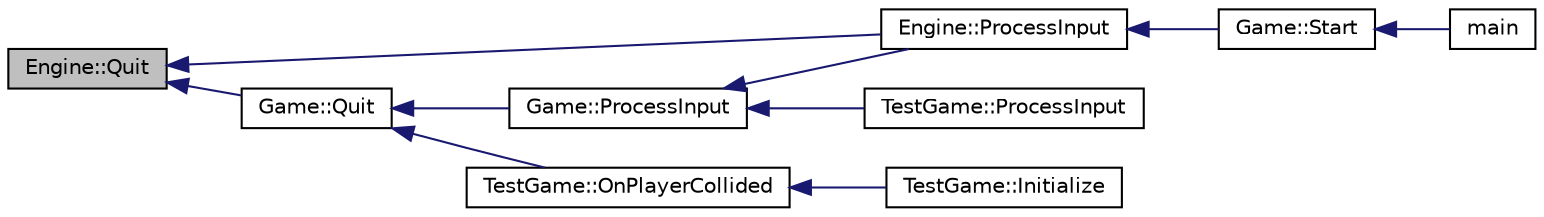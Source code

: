 digraph "Engine::Quit"
{
  edge [fontname="Helvetica",fontsize="10",labelfontname="Helvetica",labelfontsize="10"];
  node [fontname="Helvetica",fontsize="10",shape=record];
  rankdir="LR";
  Node1 [label="Engine::Quit",height=0.2,width=0.4,color="black", fillcolor="grey75", style="filled", fontcolor="black"];
  Node1 -> Node2 [dir="back",color="midnightblue",fontsize="10",style="solid",fontname="Helvetica"];
  Node2 [label="Engine::ProcessInput",height=0.2,width=0.4,color="black", fillcolor="white", style="filled",URL="$class_engine.html#ab68d0f3a90f84bec81d2de30cef77d58"];
  Node2 -> Node3 [dir="back",color="midnightblue",fontsize="10",style="solid",fontname="Helvetica"];
  Node3 [label="Game::Start",height=0.2,width=0.4,color="black", fillcolor="white", style="filled",URL="$class_game.html#adb05b20574551a26f8cf1dc664782790"];
  Node3 -> Node4 [dir="back",color="midnightblue",fontsize="10",style="solid",fontname="Helvetica"];
  Node4 [label="main",height=0.2,width=0.4,color="black", fillcolor="white", style="filled",URL="$_main_8cpp.html#a700a0caa5b70a06d1064e576f9f3cf65"];
  Node1 -> Node5 [dir="back",color="midnightblue",fontsize="10",style="solid",fontname="Helvetica"];
  Node5 [label="Game::Quit",height=0.2,width=0.4,color="black", fillcolor="white", style="filled",URL="$class_game.html#a1827c75a4b4ab4a543bf99772a55337c"];
  Node5 -> Node6 [dir="back",color="midnightblue",fontsize="10",style="solid",fontname="Helvetica"];
  Node6 [label="Game::ProcessInput",height=0.2,width=0.4,color="black", fillcolor="white", style="filled",URL="$class_game.html#afe6641298482cc363efe6bcb5b21f3d8"];
  Node6 -> Node2 [dir="back",color="midnightblue",fontsize="10",style="solid",fontname="Helvetica"];
  Node6 -> Node7 [dir="back",color="midnightblue",fontsize="10",style="solid",fontname="Helvetica"];
  Node7 [label="TestGame::ProcessInput",height=0.2,width=0.4,color="black", fillcolor="white", style="filled",URL="$class_test_game.html#a9d13a99a0edf232dde8407fb2146c88a"];
  Node5 -> Node8 [dir="back",color="midnightblue",fontsize="10",style="solid",fontname="Helvetica"];
  Node8 [label="TestGame::OnPlayerCollided",height=0.2,width=0.4,color="black", fillcolor="white", style="filled",URL="$class_test_game.html#a0ef8111957ca9329fe2f8782a5cb3dce"];
  Node8 -> Node9 [dir="back",color="midnightblue",fontsize="10",style="solid",fontname="Helvetica"];
  Node9 [label="TestGame::Initialize",height=0.2,width=0.4,color="black", fillcolor="white", style="filled",URL="$class_test_game.html#a19acea3851ab7bfe1980350ca8aeeb43"];
}
